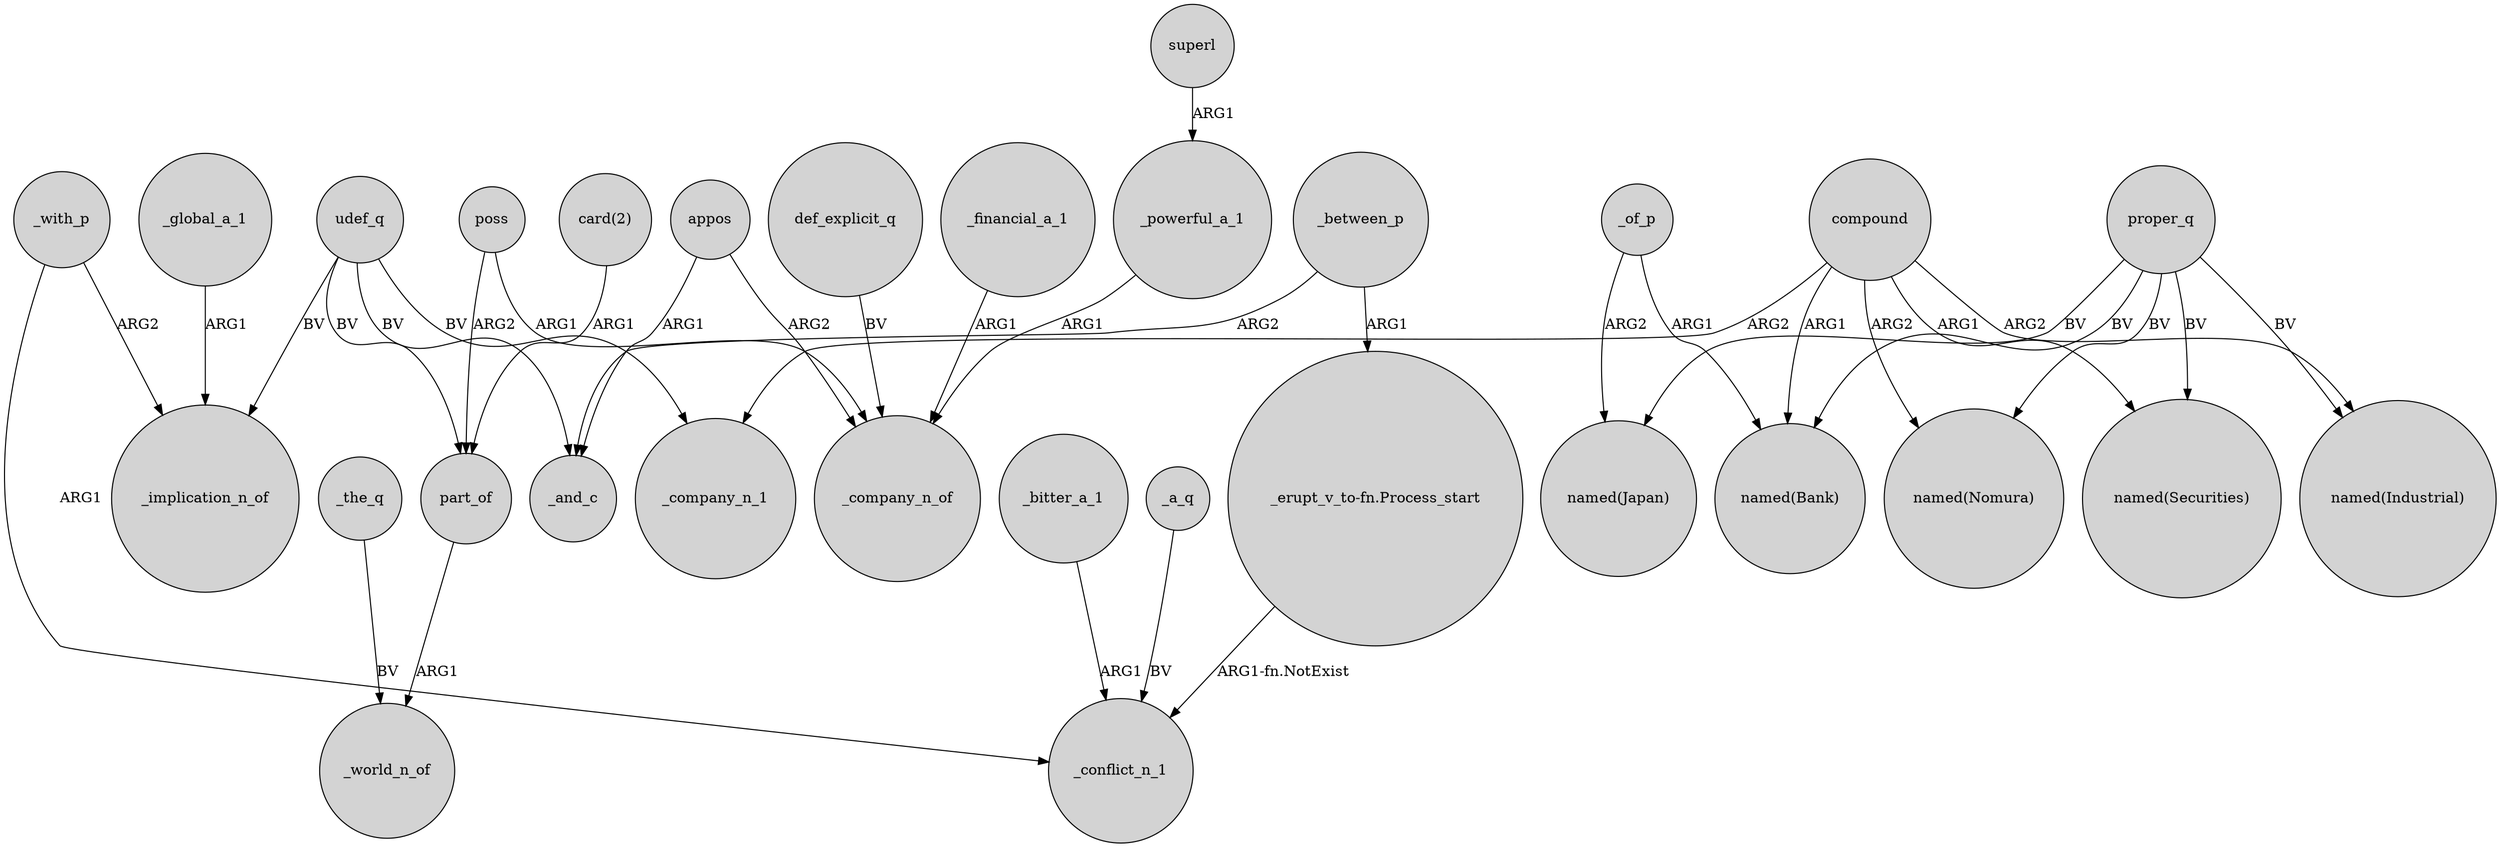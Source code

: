 digraph {
	node [shape=circle style=filled]
	_with_p -> _implication_n_of [label=ARG2]
	udef_q -> part_of [label=BV]
	"_erupt_v_to-fn.Process_start" -> _conflict_n_1 [label="ARG1-fn.NotExist"]
	_global_a_1 -> _implication_n_of [label=ARG1]
	appos -> _and_c [label=ARG1]
	compound -> _company_n_1 [label=ARG2]
	_of_p -> "named(Japan)" [label=ARG2]
	poss -> part_of [label=ARG2]
	udef_q -> _implication_n_of [label=BV]
	part_of -> _world_n_of [label=ARG1]
	"card(2)" -> part_of [label=ARG1]
	proper_q -> "named(Japan)" [label=BV]
	def_explicit_q -> _company_n_of [label=BV]
	proper_q -> "named(Bank)" [label=BV]
	_with_p -> _conflict_n_1 [label=ARG1]
	proper_q -> "named(Nomura)" [label=BV]
	compound -> "named(Industrial)" [label=ARG2]
	compound -> "named(Nomura)" [label=ARG2]
	proper_q -> "named(Industrial)" [label=BV]
	_bitter_a_1 -> _conflict_n_1 [label=ARG1]
	_of_p -> "named(Bank)" [label=ARG1]
	_a_q -> _conflict_n_1 [label=BV]
	appos -> _company_n_of [label=ARG2]
	_between_p -> _and_c [label=ARG2]
	_financial_a_1 -> _company_n_of [label=ARG1]
	_between_p -> "_erupt_v_to-fn.Process_start" [label=ARG1]
	proper_q -> "named(Securities)" [label=BV]
	superl -> _powerful_a_1 [label=ARG1]
	_powerful_a_1 -> _company_n_of [label=ARG1]
	compound -> "named(Bank)" [label=ARG1]
	poss -> _company_n_of [label=ARG1]
	udef_q -> _and_c [label=BV]
	_the_q -> _world_n_of [label=BV]
	udef_q -> _company_n_1 [label=BV]
	compound -> "named(Securities)" [label=ARG1]
}
